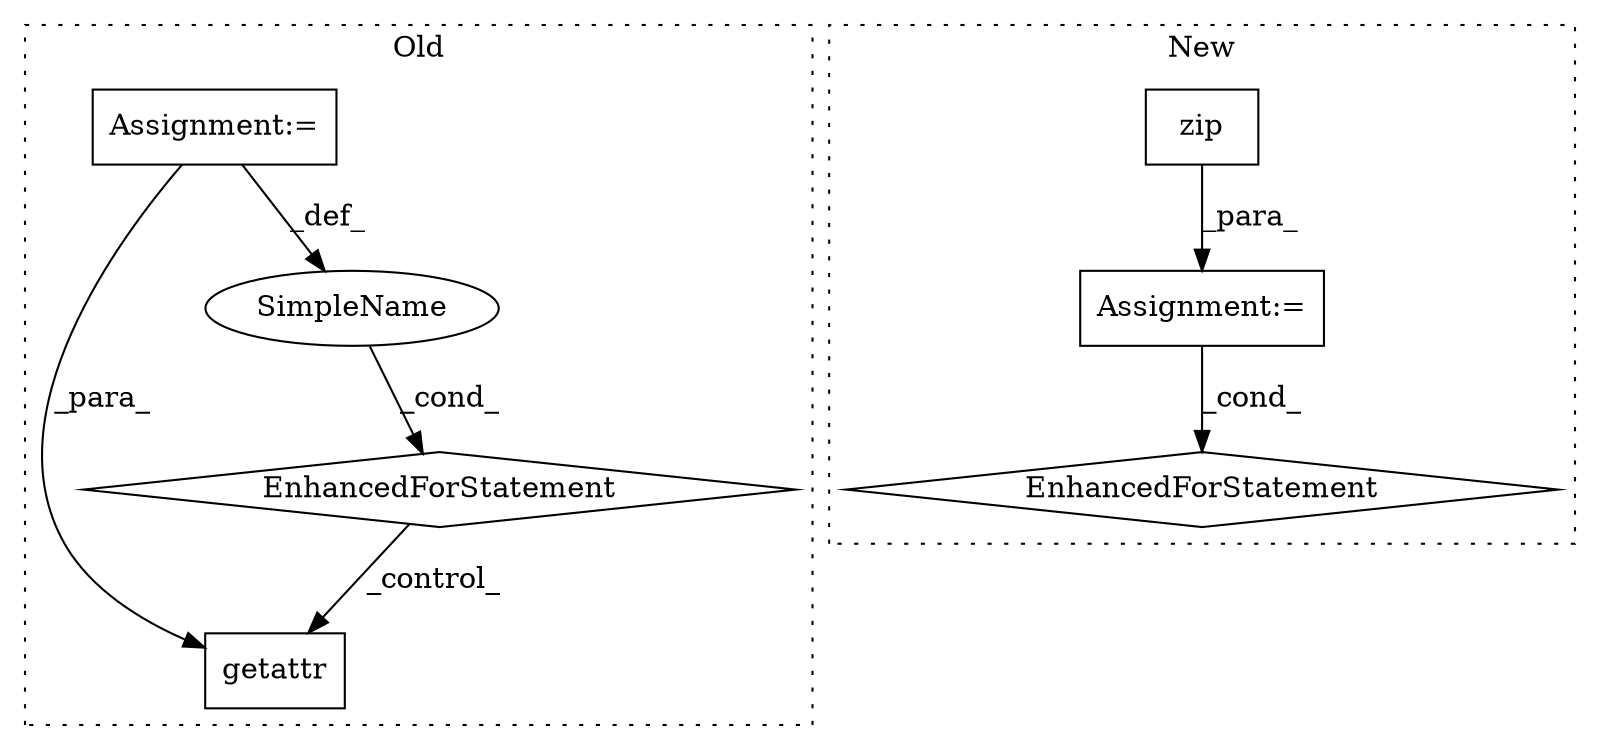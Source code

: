 digraph G {
subgraph cluster0 {
1 [label="getattr" a="32" s="2320,2338" l="8,1" shape="box"];
5 [label="EnhancedForStatement" a="70" s="2177,2289" l="73,2" shape="diamond"];
6 [label="SimpleName" a="42" s="2254" l="1" shape="ellipse"];
7 [label="Assignment:=" a="7" s="1933" l="28" shape="box"];
label = "Old";
style="dotted";
}
subgraph cluster1 {
2 [label="zip" a="32" s="3500,3556" l="4,1" shape="box"];
3 [label="Assignment:=" a="7" s="3419,3557" l="68,2" shape="box"];
4 [label="EnhancedForStatement" a="70" s="3419,3557" l="68,2" shape="diamond"];
label = "New";
style="dotted";
}
2 -> 3 [label="_para_"];
3 -> 4 [label="_cond_"];
5 -> 1 [label="_control_"];
6 -> 5 [label="_cond_"];
7 -> 6 [label="_def_"];
7 -> 1 [label="_para_"];
}